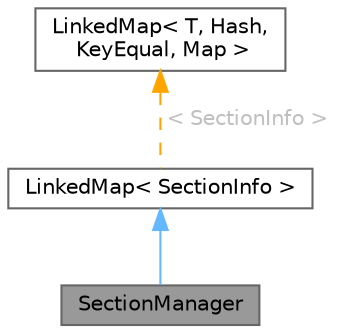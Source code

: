 digraph "SectionManager"
{
 // INTERACTIVE_SVG=YES
 // LATEX_PDF_SIZE
  bgcolor="transparent";
  edge [fontname=Helvetica,fontsize=10,labelfontname=Helvetica,labelfontsize=10];
  node [fontname=Helvetica,fontsize=10,shape=box,height=0.2,width=0.4];
  Node1 [id="Node000001",label="SectionManager",height=0.2,width=0.4,color="gray40", fillcolor="grey60", style="filled", fontcolor="black",tooltip="singleton class that owns the list of all sections"];
  Node2 -> Node1 [id="edge1_Node000001_Node000002",dir="back",color="steelblue1",style="solid",tooltip=" "];
  Node2 [id="Node000002",label="LinkedMap\< SectionInfo \>",height=0.2,width=0.4,color="gray40", fillcolor="white", style="filled",URL="$d0/d2c/class_linked_map.html",tooltip=" "];
  Node3 -> Node2 [id="edge2_Node000002_Node000003",dir="back",color="orange",style="dashed",tooltip=" ",label=" \< SectionInfo \>",fontcolor="grey" ];
  Node3 [id="Node000003",label="LinkedMap\< T, Hash,\l KeyEqual, Map \>",height=0.2,width=0.4,color="gray40", fillcolor="white", style="filled",URL="$d0/d2c/class_linked_map.html",tooltip="Container class representing a vector of objects with keys."];
}
